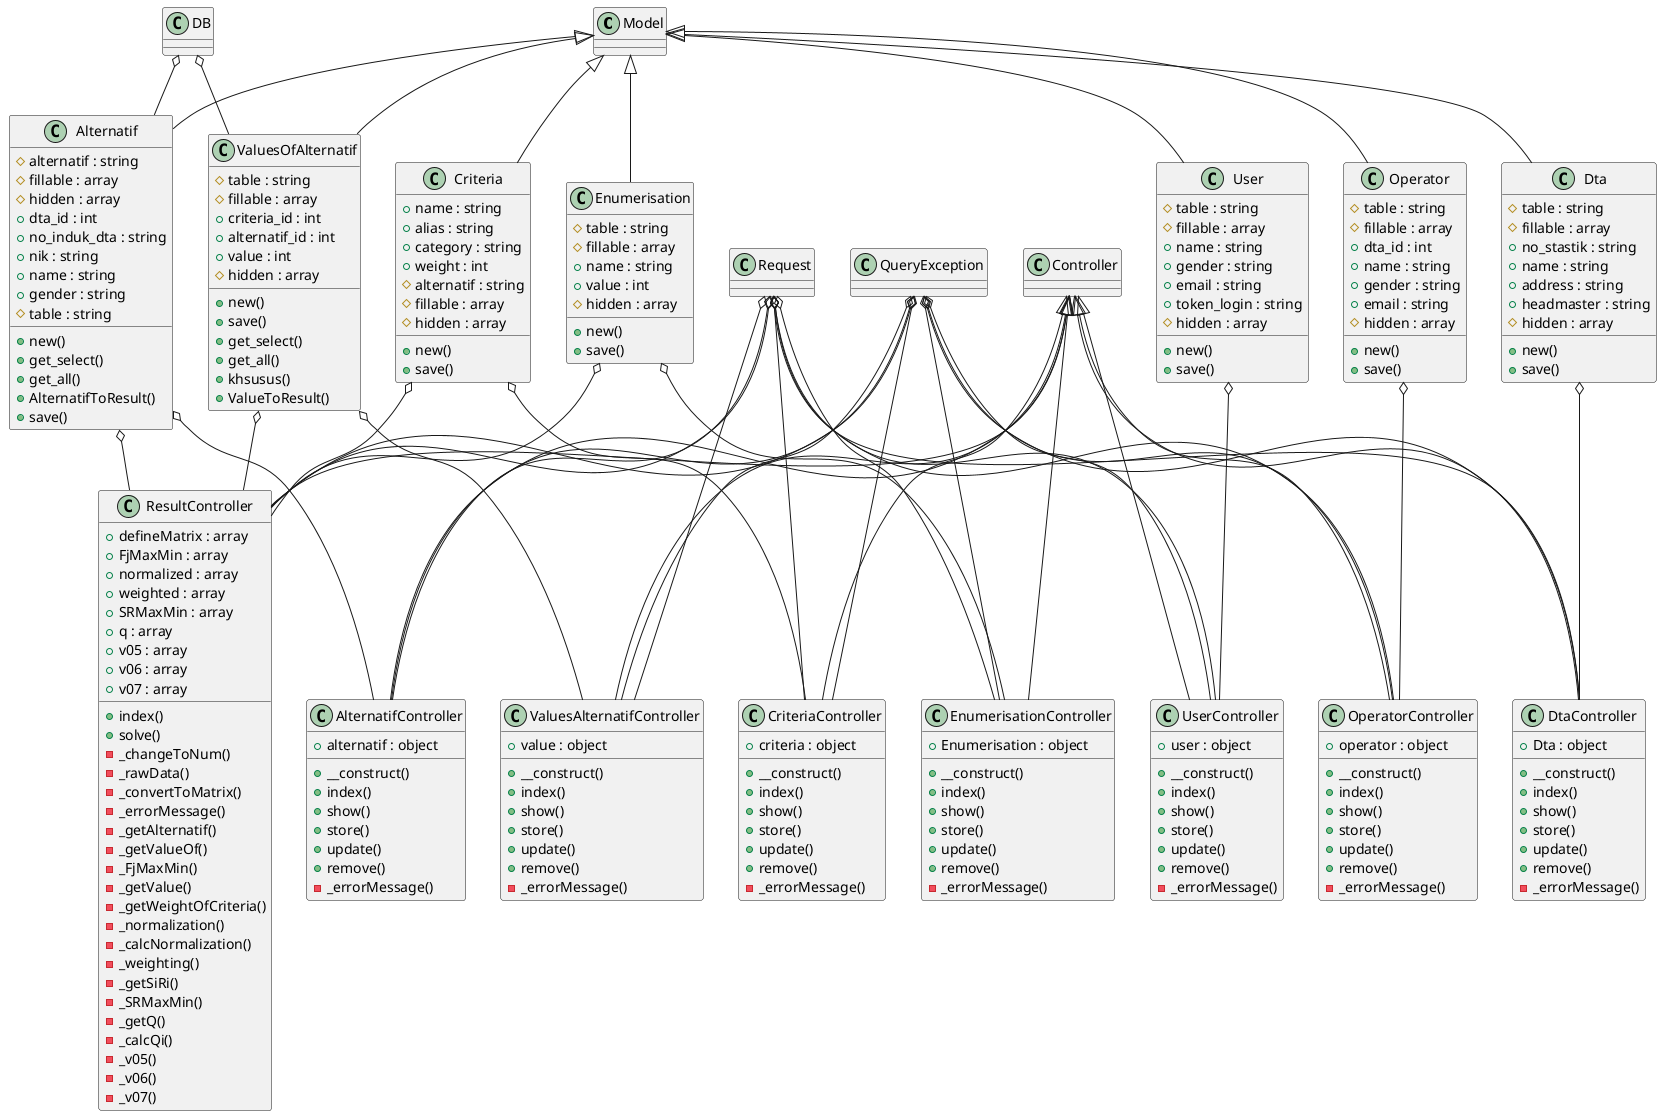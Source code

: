 @startuml
class Model{
	
}
class DB{
	
}
class Controller{

}
class Request{

}
class QueryException{
 
}
class Alternatif extends Model{
	# alternatif : string
	# fillable : array
	# hidden : array
	+ dta_id : int
 	+ no_induk_dta : string
 	+ nik : string
 	+ name : string
 	+ gender : string
 	# table : string
 	+ new()
 	+ get_select()
 	+ get_all()
 	+ AlternatifToResult()
 	+ save()
 }

class Criteria extends Model{
	+ name : string
 	+ alias : string
 	+ category : string
 	+ weight : int
 	# alternatif : string
 	# fillable : array
 	# hidden : array
 	+ new()
 	+ save()
}

class Dta extends Model{
 # table : string
 # fillable : array
 + no_stastik : string
 + name : string
 + address : string
 + headmaster : string
 # hidden : array
 + new()
 + save()
 }

 class Enumerisation extends Model{
 # table : string
 # fillable : array
 + name : string
 + value : int
 # hidden : array
 + new()
 + save()
 }

class Operator extends Model{
	# table : string
	# fillable : array
	+ dta_id : int
	+ name : string
	+ gender : string
	+ email : string
	# hidden : array
	+ new()
	+ save()
}

class User extends Model{
	# table : string
	# fillable : array
	+ name : string
	+ gender : string
	+ email : string
	+ token_login : string 
	# hidden : array
	+ new()
	+ save()
}

class ValuesOfAlternatif extends Model{
	# table : string
	# fillable : array
	+ criteria_id : int
	+ alternatif_id : int
	+ value : int
	# hidden : array
	+ new()
	+ save()
	+ get_select()
	+ get_all()
	+ khsusus()
	+ ValueToResult()
}

 DB o-- Alternatif
 DB o-- ValuesOfAlternatif


 class AlternatifController extends Controller{
 	+ alternatif : object
 	+ __construct()
 	+ index()
 	+ show()
 	+ store()
 	+ update()
 	+ remove()
 	- _errorMessage()

 }

 Alternatif o-- AlternatifController
 Request o-- AlternatifController
 QueryException o-- AlternatifController

 class CriteriaController extends Controller{
  + criteria : object
  + __construct()
  + index()
  + show()
  + store()
  + update()
  + remove()
  - _errorMessage()
 }

 Criteria o-- CriteriaController
 Request o-- CriteriaController
 QueryException o-- CriteriaController

 class DtaController extends Controller{
  + Dta : object
  + __construct()
  + index()
  + show()
  + store()
  + update()
  + remove()
  - _errorMessage()
 }

 Dta o-- DtaController
 Request o-- DtaController
 QueryException o-- DtaController

 class EnumerisationController extends Controller{
  + Enumerisation : object
  + __construct()
  + index()
  + show()
  + store()
  + update()
  + remove()
  - _errorMessage()
 }

 Enumerisation o-- EnumerisationController
 Request o-- EnumerisationController
 QueryException o-- EnumerisationController

 class OperatorController extends Controller{
  + operator : object
  + __construct()
  + index()
  + show()
  + store()
  + update()
  + remove()
  - _errorMessage()
 }

 Operator o-- OperatorController
 Request o-- OperatorController
 QueryException o-- OperatorController

 class UserController extends Controller{
  + user : object
  + __construct()
  + index()
  + show()
  + store()
  + update()
  + remove()
  - _errorMessage()
 }

 User o-- UserController
 Request o-- UserController
 QueryException o-- UserController

class ValuesAlternatifController extends Controller{
  + value : object
  + __construct()
  + index()
  + show()
  + store()
  + update()
  + remove()
  - _errorMessage()
}

ValuesOfAlternatif o-- ValuesAlternatifController
Request o-- ValuesAlternatifController
QueryException o-- ValuesAlternatifController

class ResultController extends Controller{
  + defineMatrix : array
  + FjMaxMin : array
  + normalized : array
  + weighted : array
  + SRMaxMin : array
  + q : array
  + v05 : array
  + v06 : array
  + v07 : array 
  + index()
  + solve()
  - _changeToNum()
  - _rawData()
  - _convertToMatrix()
  - _errorMessage()
  - _getAlternatif()
  - _getValueOf()
  - _FjMaxMin()
  - _getValue()
  - _getWeightOfCriteria()
  - _normalization()
  - _calcNormalization()
  - _weighting()
  - _getSiRi()
  - _SRMaxMin()
  - _getQ()
  - _calcQi()
  - _v05()
  - _v06()
  - _v07()
}

Alternatif o-- ResultController
Enumerisation o-- ResultController
Criteria o-- ResultController
ValuesOfAlternatif o-- ResultController
Request o-- ResultController
QueryException o-- ResultController

@enduml